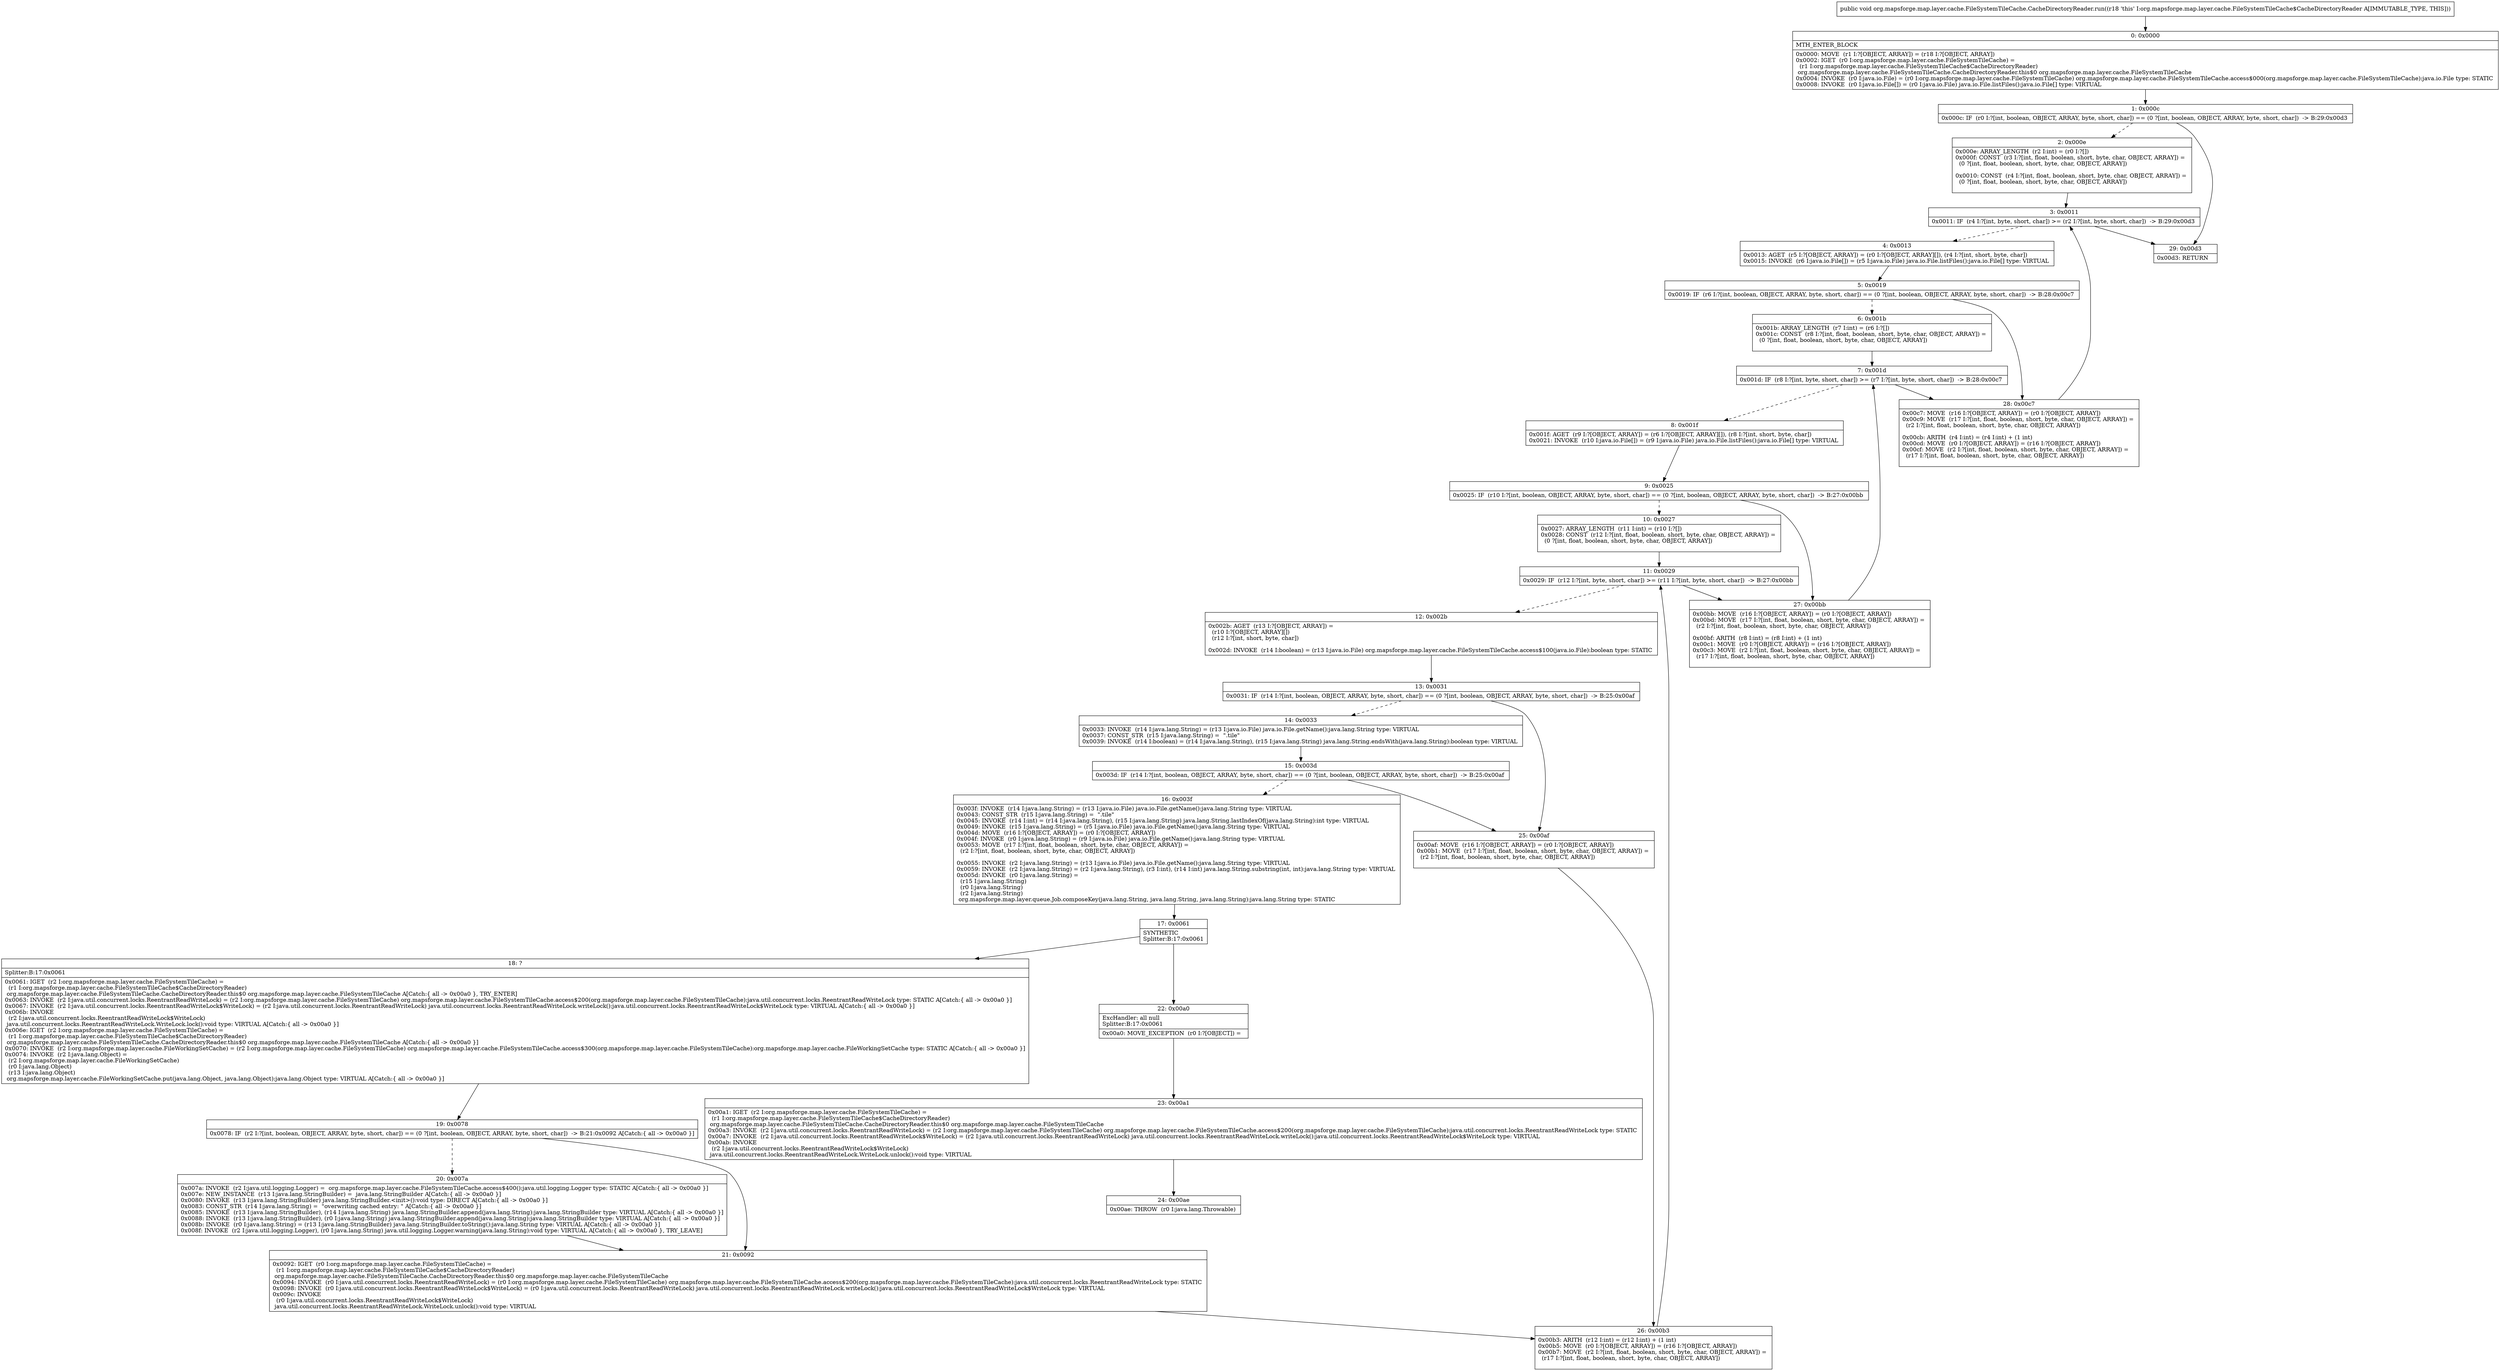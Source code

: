 digraph "CFG fororg.mapsforge.map.layer.cache.FileSystemTileCache.CacheDirectoryReader.run()V" {
Node_0 [shape=record,label="{0\:\ 0x0000|MTH_ENTER_BLOCK\l|0x0000: MOVE  (r1 I:?[OBJECT, ARRAY]) = (r18 I:?[OBJECT, ARRAY]) \l0x0002: IGET  (r0 I:org.mapsforge.map.layer.cache.FileSystemTileCache) = \l  (r1 I:org.mapsforge.map.layer.cache.FileSystemTileCache$CacheDirectoryReader)\l org.mapsforge.map.layer.cache.FileSystemTileCache.CacheDirectoryReader.this$0 org.mapsforge.map.layer.cache.FileSystemTileCache \l0x0004: INVOKE  (r0 I:java.io.File) = (r0 I:org.mapsforge.map.layer.cache.FileSystemTileCache) org.mapsforge.map.layer.cache.FileSystemTileCache.access$000(org.mapsforge.map.layer.cache.FileSystemTileCache):java.io.File type: STATIC \l0x0008: INVOKE  (r0 I:java.io.File[]) = (r0 I:java.io.File) java.io.File.listFiles():java.io.File[] type: VIRTUAL \l}"];
Node_1 [shape=record,label="{1\:\ 0x000c|0x000c: IF  (r0 I:?[int, boolean, OBJECT, ARRAY, byte, short, char]) == (0 ?[int, boolean, OBJECT, ARRAY, byte, short, char])  \-\> B:29:0x00d3 \l}"];
Node_2 [shape=record,label="{2\:\ 0x000e|0x000e: ARRAY_LENGTH  (r2 I:int) = (r0 I:?[]) \l0x000f: CONST  (r3 I:?[int, float, boolean, short, byte, char, OBJECT, ARRAY]) = \l  (0 ?[int, float, boolean, short, byte, char, OBJECT, ARRAY])\l \l0x0010: CONST  (r4 I:?[int, float, boolean, short, byte, char, OBJECT, ARRAY]) = \l  (0 ?[int, float, boolean, short, byte, char, OBJECT, ARRAY])\l \l}"];
Node_3 [shape=record,label="{3\:\ 0x0011|0x0011: IF  (r4 I:?[int, byte, short, char]) \>= (r2 I:?[int, byte, short, char])  \-\> B:29:0x00d3 \l}"];
Node_4 [shape=record,label="{4\:\ 0x0013|0x0013: AGET  (r5 I:?[OBJECT, ARRAY]) = (r0 I:?[OBJECT, ARRAY][]), (r4 I:?[int, short, byte, char]) \l0x0015: INVOKE  (r6 I:java.io.File[]) = (r5 I:java.io.File) java.io.File.listFiles():java.io.File[] type: VIRTUAL \l}"];
Node_5 [shape=record,label="{5\:\ 0x0019|0x0019: IF  (r6 I:?[int, boolean, OBJECT, ARRAY, byte, short, char]) == (0 ?[int, boolean, OBJECT, ARRAY, byte, short, char])  \-\> B:28:0x00c7 \l}"];
Node_6 [shape=record,label="{6\:\ 0x001b|0x001b: ARRAY_LENGTH  (r7 I:int) = (r6 I:?[]) \l0x001c: CONST  (r8 I:?[int, float, boolean, short, byte, char, OBJECT, ARRAY]) = \l  (0 ?[int, float, boolean, short, byte, char, OBJECT, ARRAY])\l \l}"];
Node_7 [shape=record,label="{7\:\ 0x001d|0x001d: IF  (r8 I:?[int, byte, short, char]) \>= (r7 I:?[int, byte, short, char])  \-\> B:28:0x00c7 \l}"];
Node_8 [shape=record,label="{8\:\ 0x001f|0x001f: AGET  (r9 I:?[OBJECT, ARRAY]) = (r6 I:?[OBJECT, ARRAY][]), (r8 I:?[int, short, byte, char]) \l0x0021: INVOKE  (r10 I:java.io.File[]) = (r9 I:java.io.File) java.io.File.listFiles():java.io.File[] type: VIRTUAL \l}"];
Node_9 [shape=record,label="{9\:\ 0x0025|0x0025: IF  (r10 I:?[int, boolean, OBJECT, ARRAY, byte, short, char]) == (0 ?[int, boolean, OBJECT, ARRAY, byte, short, char])  \-\> B:27:0x00bb \l}"];
Node_10 [shape=record,label="{10\:\ 0x0027|0x0027: ARRAY_LENGTH  (r11 I:int) = (r10 I:?[]) \l0x0028: CONST  (r12 I:?[int, float, boolean, short, byte, char, OBJECT, ARRAY]) = \l  (0 ?[int, float, boolean, short, byte, char, OBJECT, ARRAY])\l \l}"];
Node_11 [shape=record,label="{11\:\ 0x0029|0x0029: IF  (r12 I:?[int, byte, short, char]) \>= (r11 I:?[int, byte, short, char])  \-\> B:27:0x00bb \l}"];
Node_12 [shape=record,label="{12\:\ 0x002b|0x002b: AGET  (r13 I:?[OBJECT, ARRAY]) = \l  (r10 I:?[OBJECT, ARRAY][])\l  (r12 I:?[int, short, byte, char])\l \l0x002d: INVOKE  (r14 I:boolean) = (r13 I:java.io.File) org.mapsforge.map.layer.cache.FileSystemTileCache.access$100(java.io.File):boolean type: STATIC \l}"];
Node_13 [shape=record,label="{13\:\ 0x0031|0x0031: IF  (r14 I:?[int, boolean, OBJECT, ARRAY, byte, short, char]) == (0 ?[int, boolean, OBJECT, ARRAY, byte, short, char])  \-\> B:25:0x00af \l}"];
Node_14 [shape=record,label="{14\:\ 0x0033|0x0033: INVOKE  (r14 I:java.lang.String) = (r13 I:java.io.File) java.io.File.getName():java.lang.String type: VIRTUAL \l0x0037: CONST_STR  (r15 I:java.lang.String) =  \".tile\" \l0x0039: INVOKE  (r14 I:boolean) = (r14 I:java.lang.String), (r15 I:java.lang.String) java.lang.String.endsWith(java.lang.String):boolean type: VIRTUAL \l}"];
Node_15 [shape=record,label="{15\:\ 0x003d|0x003d: IF  (r14 I:?[int, boolean, OBJECT, ARRAY, byte, short, char]) == (0 ?[int, boolean, OBJECT, ARRAY, byte, short, char])  \-\> B:25:0x00af \l}"];
Node_16 [shape=record,label="{16\:\ 0x003f|0x003f: INVOKE  (r14 I:java.lang.String) = (r13 I:java.io.File) java.io.File.getName():java.lang.String type: VIRTUAL \l0x0043: CONST_STR  (r15 I:java.lang.String) =  \".tile\" \l0x0045: INVOKE  (r14 I:int) = (r14 I:java.lang.String), (r15 I:java.lang.String) java.lang.String.lastIndexOf(java.lang.String):int type: VIRTUAL \l0x0049: INVOKE  (r15 I:java.lang.String) = (r5 I:java.io.File) java.io.File.getName():java.lang.String type: VIRTUAL \l0x004d: MOVE  (r16 I:?[OBJECT, ARRAY]) = (r0 I:?[OBJECT, ARRAY]) \l0x004f: INVOKE  (r0 I:java.lang.String) = (r9 I:java.io.File) java.io.File.getName():java.lang.String type: VIRTUAL \l0x0053: MOVE  (r17 I:?[int, float, boolean, short, byte, char, OBJECT, ARRAY]) = \l  (r2 I:?[int, float, boolean, short, byte, char, OBJECT, ARRAY])\l \l0x0055: INVOKE  (r2 I:java.lang.String) = (r13 I:java.io.File) java.io.File.getName():java.lang.String type: VIRTUAL \l0x0059: INVOKE  (r2 I:java.lang.String) = (r2 I:java.lang.String), (r3 I:int), (r14 I:int) java.lang.String.substring(int, int):java.lang.String type: VIRTUAL \l0x005d: INVOKE  (r0 I:java.lang.String) = \l  (r15 I:java.lang.String)\l  (r0 I:java.lang.String)\l  (r2 I:java.lang.String)\l org.mapsforge.map.layer.queue.Job.composeKey(java.lang.String, java.lang.String, java.lang.String):java.lang.String type: STATIC \l}"];
Node_17 [shape=record,label="{17\:\ 0x0061|SYNTHETIC\lSplitter:B:17:0x0061\l}"];
Node_18 [shape=record,label="{18\:\ ?|Splitter:B:17:0x0061\l|0x0061: IGET  (r2 I:org.mapsforge.map.layer.cache.FileSystemTileCache) = \l  (r1 I:org.mapsforge.map.layer.cache.FileSystemTileCache$CacheDirectoryReader)\l org.mapsforge.map.layer.cache.FileSystemTileCache.CacheDirectoryReader.this$0 org.mapsforge.map.layer.cache.FileSystemTileCache A[Catch:\{ all \-\> 0x00a0 \}, TRY_ENTER]\l0x0063: INVOKE  (r2 I:java.util.concurrent.locks.ReentrantReadWriteLock) = (r2 I:org.mapsforge.map.layer.cache.FileSystemTileCache) org.mapsforge.map.layer.cache.FileSystemTileCache.access$200(org.mapsforge.map.layer.cache.FileSystemTileCache):java.util.concurrent.locks.ReentrantReadWriteLock type: STATIC A[Catch:\{ all \-\> 0x00a0 \}]\l0x0067: INVOKE  (r2 I:java.util.concurrent.locks.ReentrantReadWriteLock$WriteLock) = (r2 I:java.util.concurrent.locks.ReentrantReadWriteLock) java.util.concurrent.locks.ReentrantReadWriteLock.writeLock():java.util.concurrent.locks.ReentrantReadWriteLock$WriteLock type: VIRTUAL A[Catch:\{ all \-\> 0x00a0 \}]\l0x006b: INVOKE  \l  (r2 I:java.util.concurrent.locks.ReentrantReadWriteLock$WriteLock)\l java.util.concurrent.locks.ReentrantReadWriteLock.WriteLock.lock():void type: VIRTUAL A[Catch:\{ all \-\> 0x00a0 \}]\l0x006e: IGET  (r2 I:org.mapsforge.map.layer.cache.FileSystemTileCache) = \l  (r1 I:org.mapsforge.map.layer.cache.FileSystemTileCache$CacheDirectoryReader)\l org.mapsforge.map.layer.cache.FileSystemTileCache.CacheDirectoryReader.this$0 org.mapsforge.map.layer.cache.FileSystemTileCache A[Catch:\{ all \-\> 0x00a0 \}]\l0x0070: INVOKE  (r2 I:org.mapsforge.map.layer.cache.FileWorkingSetCache) = (r2 I:org.mapsforge.map.layer.cache.FileSystemTileCache) org.mapsforge.map.layer.cache.FileSystemTileCache.access$300(org.mapsforge.map.layer.cache.FileSystemTileCache):org.mapsforge.map.layer.cache.FileWorkingSetCache type: STATIC A[Catch:\{ all \-\> 0x00a0 \}]\l0x0074: INVOKE  (r2 I:java.lang.Object) = \l  (r2 I:org.mapsforge.map.layer.cache.FileWorkingSetCache)\l  (r0 I:java.lang.Object)\l  (r13 I:java.lang.Object)\l org.mapsforge.map.layer.cache.FileWorkingSetCache.put(java.lang.Object, java.lang.Object):java.lang.Object type: VIRTUAL A[Catch:\{ all \-\> 0x00a0 \}]\l}"];
Node_19 [shape=record,label="{19\:\ 0x0078|0x0078: IF  (r2 I:?[int, boolean, OBJECT, ARRAY, byte, short, char]) == (0 ?[int, boolean, OBJECT, ARRAY, byte, short, char])  \-\> B:21:0x0092 A[Catch:\{ all \-\> 0x00a0 \}]\l}"];
Node_20 [shape=record,label="{20\:\ 0x007a|0x007a: INVOKE  (r2 I:java.util.logging.Logger) =  org.mapsforge.map.layer.cache.FileSystemTileCache.access$400():java.util.logging.Logger type: STATIC A[Catch:\{ all \-\> 0x00a0 \}]\l0x007e: NEW_INSTANCE  (r13 I:java.lang.StringBuilder) =  java.lang.StringBuilder A[Catch:\{ all \-\> 0x00a0 \}]\l0x0080: INVOKE  (r13 I:java.lang.StringBuilder) java.lang.StringBuilder.\<init\>():void type: DIRECT A[Catch:\{ all \-\> 0x00a0 \}]\l0x0083: CONST_STR  (r14 I:java.lang.String) =  \"overwriting cached entry: \" A[Catch:\{ all \-\> 0x00a0 \}]\l0x0085: INVOKE  (r13 I:java.lang.StringBuilder), (r14 I:java.lang.String) java.lang.StringBuilder.append(java.lang.String):java.lang.StringBuilder type: VIRTUAL A[Catch:\{ all \-\> 0x00a0 \}]\l0x0088: INVOKE  (r13 I:java.lang.StringBuilder), (r0 I:java.lang.String) java.lang.StringBuilder.append(java.lang.String):java.lang.StringBuilder type: VIRTUAL A[Catch:\{ all \-\> 0x00a0 \}]\l0x008b: INVOKE  (r0 I:java.lang.String) = (r13 I:java.lang.StringBuilder) java.lang.StringBuilder.toString():java.lang.String type: VIRTUAL A[Catch:\{ all \-\> 0x00a0 \}]\l0x008f: INVOKE  (r2 I:java.util.logging.Logger), (r0 I:java.lang.String) java.util.logging.Logger.warning(java.lang.String):void type: VIRTUAL A[Catch:\{ all \-\> 0x00a0 \}, TRY_LEAVE]\l}"];
Node_21 [shape=record,label="{21\:\ 0x0092|0x0092: IGET  (r0 I:org.mapsforge.map.layer.cache.FileSystemTileCache) = \l  (r1 I:org.mapsforge.map.layer.cache.FileSystemTileCache$CacheDirectoryReader)\l org.mapsforge.map.layer.cache.FileSystemTileCache.CacheDirectoryReader.this$0 org.mapsforge.map.layer.cache.FileSystemTileCache \l0x0094: INVOKE  (r0 I:java.util.concurrent.locks.ReentrantReadWriteLock) = (r0 I:org.mapsforge.map.layer.cache.FileSystemTileCache) org.mapsforge.map.layer.cache.FileSystemTileCache.access$200(org.mapsforge.map.layer.cache.FileSystemTileCache):java.util.concurrent.locks.ReentrantReadWriteLock type: STATIC \l0x0098: INVOKE  (r0 I:java.util.concurrent.locks.ReentrantReadWriteLock$WriteLock) = (r0 I:java.util.concurrent.locks.ReentrantReadWriteLock) java.util.concurrent.locks.ReentrantReadWriteLock.writeLock():java.util.concurrent.locks.ReentrantReadWriteLock$WriteLock type: VIRTUAL \l0x009c: INVOKE  \l  (r0 I:java.util.concurrent.locks.ReentrantReadWriteLock$WriteLock)\l java.util.concurrent.locks.ReentrantReadWriteLock.WriteLock.unlock():void type: VIRTUAL \l}"];
Node_22 [shape=record,label="{22\:\ 0x00a0|ExcHandler: all null\lSplitter:B:17:0x0061\l|0x00a0: MOVE_EXCEPTION  (r0 I:?[OBJECT]) =  \l}"];
Node_23 [shape=record,label="{23\:\ 0x00a1|0x00a1: IGET  (r2 I:org.mapsforge.map.layer.cache.FileSystemTileCache) = \l  (r1 I:org.mapsforge.map.layer.cache.FileSystemTileCache$CacheDirectoryReader)\l org.mapsforge.map.layer.cache.FileSystemTileCache.CacheDirectoryReader.this$0 org.mapsforge.map.layer.cache.FileSystemTileCache \l0x00a3: INVOKE  (r2 I:java.util.concurrent.locks.ReentrantReadWriteLock) = (r2 I:org.mapsforge.map.layer.cache.FileSystemTileCache) org.mapsforge.map.layer.cache.FileSystemTileCache.access$200(org.mapsforge.map.layer.cache.FileSystemTileCache):java.util.concurrent.locks.ReentrantReadWriteLock type: STATIC \l0x00a7: INVOKE  (r2 I:java.util.concurrent.locks.ReentrantReadWriteLock$WriteLock) = (r2 I:java.util.concurrent.locks.ReentrantReadWriteLock) java.util.concurrent.locks.ReentrantReadWriteLock.writeLock():java.util.concurrent.locks.ReentrantReadWriteLock$WriteLock type: VIRTUAL \l0x00ab: INVOKE  \l  (r2 I:java.util.concurrent.locks.ReentrantReadWriteLock$WriteLock)\l java.util.concurrent.locks.ReentrantReadWriteLock.WriteLock.unlock():void type: VIRTUAL \l}"];
Node_24 [shape=record,label="{24\:\ 0x00ae|0x00ae: THROW  (r0 I:java.lang.Throwable) \l}"];
Node_25 [shape=record,label="{25\:\ 0x00af|0x00af: MOVE  (r16 I:?[OBJECT, ARRAY]) = (r0 I:?[OBJECT, ARRAY]) \l0x00b1: MOVE  (r17 I:?[int, float, boolean, short, byte, char, OBJECT, ARRAY]) = \l  (r2 I:?[int, float, boolean, short, byte, char, OBJECT, ARRAY])\l \l}"];
Node_26 [shape=record,label="{26\:\ 0x00b3|0x00b3: ARITH  (r12 I:int) = (r12 I:int) + (1 int) \l0x00b5: MOVE  (r0 I:?[OBJECT, ARRAY]) = (r16 I:?[OBJECT, ARRAY]) \l0x00b7: MOVE  (r2 I:?[int, float, boolean, short, byte, char, OBJECT, ARRAY]) = \l  (r17 I:?[int, float, boolean, short, byte, char, OBJECT, ARRAY])\l \l}"];
Node_27 [shape=record,label="{27\:\ 0x00bb|0x00bb: MOVE  (r16 I:?[OBJECT, ARRAY]) = (r0 I:?[OBJECT, ARRAY]) \l0x00bd: MOVE  (r17 I:?[int, float, boolean, short, byte, char, OBJECT, ARRAY]) = \l  (r2 I:?[int, float, boolean, short, byte, char, OBJECT, ARRAY])\l \l0x00bf: ARITH  (r8 I:int) = (r8 I:int) + (1 int) \l0x00c1: MOVE  (r0 I:?[OBJECT, ARRAY]) = (r16 I:?[OBJECT, ARRAY]) \l0x00c3: MOVE  (r2 I:?[int, float, boolean, short, byte, char, OBJECT, ARRAY]) = \l  (r17 I:?[int, float, boolean, short, byte, char, OBJECT, ARRAY])\l \l}"];
Node_28 [shape=record,label="{28\:\ 0x00c7|0x00c7: MOVE  (r16 I:?[OBJECT, ARRAY]) = (r0 I:?[OBJECT, ARRAY]) \l0x00c9: MOVE  (r17 I:?[int, float, boolean, short, byte, char, OBJECT, ARRAY]) = \l  (r2 I:?[int, float, boolean, short, byte, char, OBJECT, ARRAY])\l \l0x00cb: ARITH  (r4 I:int) = (r4 I:int) + (1 int) \l0x00cd: MOVE  (r0 I:?[OBJECT, ARRAY]) = (r16 I:?[OBJECT, ARRAY]) \l0x00cf: MOVE  (r2 I:?[int, float, boolean, short, byte, char, OBJECT, ARRAY]) = \l  (r17 I:?[int, float, boolean, short, byte, char, OBJECT, ARRAY])\l \l}"];
Node_29 [shape=record,label="{29\:\ 0x00d3|0x00d3: RETURN   \l}"];
MethodNode[shape=record,label="{public void org.mapsforge.map.layer.cache.FileSystemTileCache.CacheDirectoryReader.run((r18 'this' I:org.mapsforge.map.layer.cache.FileSystemTileCache$CacheDirectoryReader A[IMMUTABLE_TYPE, THIS])) }"];
MethodNode -> Node_0;
Node_0 -> Node_1;
Node_1 -> Node_2[style=dashed];
Node_1 -> Node_29;
Node_2 -> Node_3;
Node_3 -> Node_4[style=dashed];
Node_3 -> Node_29;
Node_4 -> Node_5;
Node_5 -> Node_6[style=dashed];
Node_5 -> Node_28;
Node_6 -> Node_7;
Node_7 -> Node_8[style=dashed];
Node_7 -> Node_28;
Node_8 -> Node_9;
Node_9 -> Node_10[style=dashed];
Node_9 -> Node_27;
Node_10 -> Node_11;
Node_11 -> Node_12[style=dashed];
Node_11 -> Node_27;
Node_12 -> Node_13;
Node_13 -> Node_14[style=dashed];
Node_13 -> Node_25;
Node_14 -> Node_15;
Node_15 -> Node_16[style=dashed];
Node_15 -> Node_25;
Node_16 -> Node_17;
Node_17 -> Node_18;
Node_17 -> Node_22;
Node_18 -> Node_19;
Node_19 -> Node_20[style=dashed];
Node_19 -> Node_21;
Node_20 -> Node_21;
Node_21 -> Node_26;
Node_22 -> Node_23;
Node_23 -> Node_24;
Node_25 -> Node_26;
Node_26 -> Node_11;
Node_27 -> Node_7;
Node_28 -> Node_3;
}

